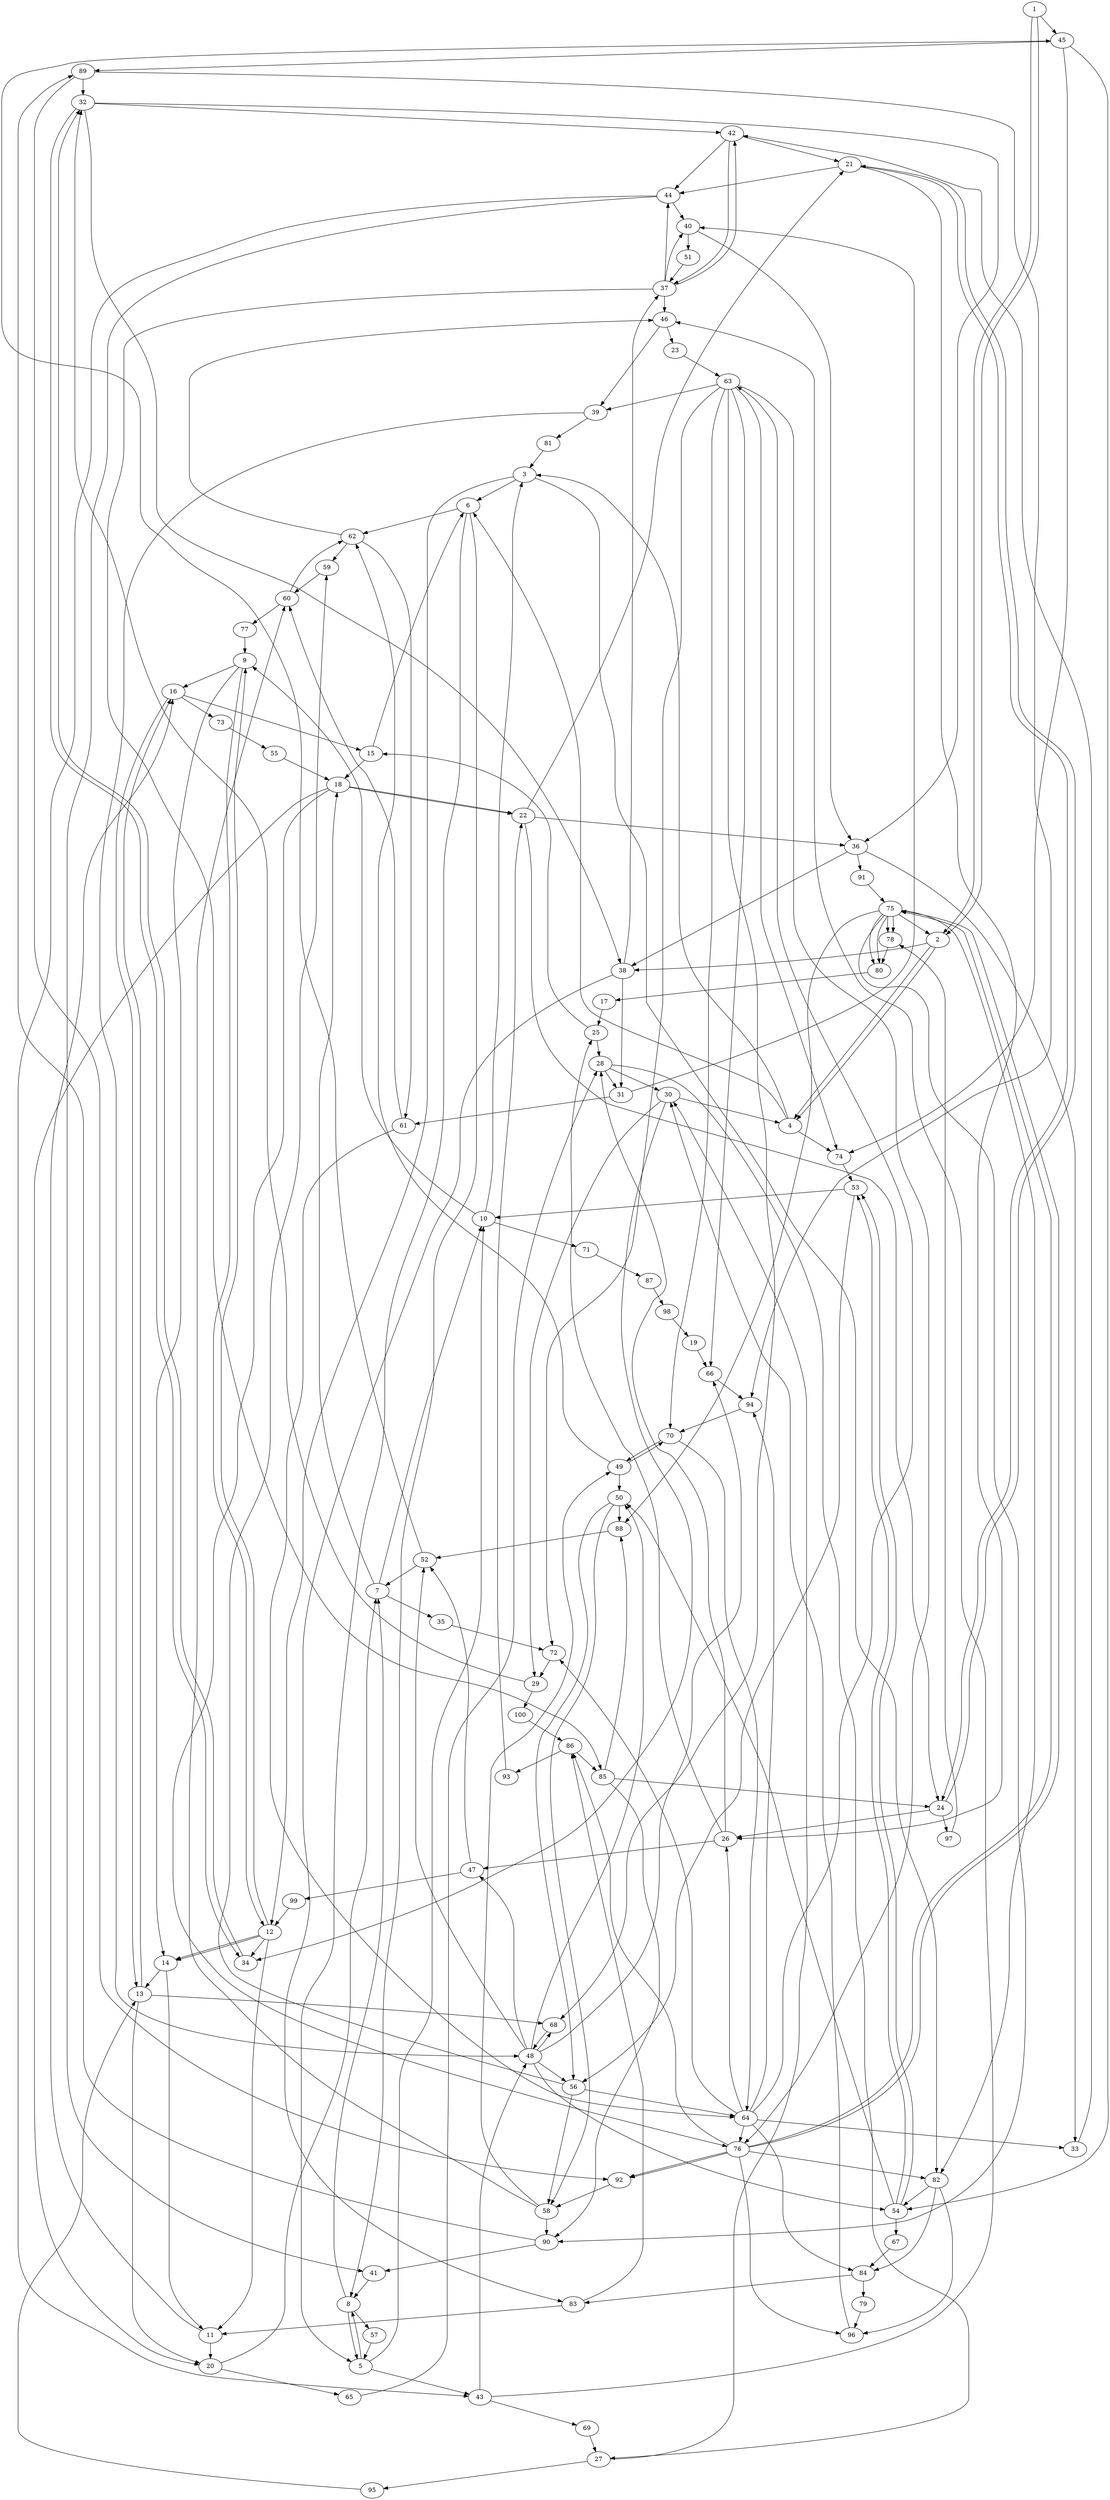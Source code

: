 // The Round Graph
digraph DFS {
	1 -> 45
	45 -> 89
	89 -> 32
	32 -> 42
	42 -> 21
	21 -> 44
	44 -> 40
	40 -> 51
	51 -> 37
	37 -> 85
	85 -> 24
	24 -> 97
	97 -> 78
	78 -> 80
	80 -> 17
	17 -> 25
	25 -> 15
	15 -> 6
	6 -> 62
	62 -> 46
	46 -> 23
	23 -> 63
	63 -> 39
	39 -> 81
	81 -> 3
	3 -> 82
	82 -> 54
	54 -> 67
	67 -> 84
	84 -> 79
	79 -> 96
	96 -> 30
	30 -> 4
	4 -> 74
	74 -> 53
	53 -> 10
	10 -> 71
	71 -> 87
	87 -> 98
	98 -> 19
	19 -> 66
	66 -> 94
	94 -> 70
	70 -> 49
	49 -> 50
	50 -> 88
	88 -> 52
	52 -> 7
	7 -> 35
	35 -> 72
	72 -> 29
	29 -> 100
	100 -> 86
	86 -> 93
	93 -> 22
	22 -> 36
	36 -> 91
	91 -> 75
	75 -> 2
	2 -> 38
	38 -> 83
	83 -> 11
	11 -> 20
	20 -> 65
	65 -> 28
	28 -> 31
	31 -> 61
	61 -> 60
	60 -> 77
	77 -> 9
	9 -> 16
	16 -> 73
	73 -> 55
	55 -> 18
	18 -> 76
	76 -> 92
	92 -> 58
	58 -> 90
	90 -> 41
	41 -> 8
	8 -> 57
	57 -> 5
	5 -> 43
	43 -> 69
	69 -> 27
	27 -> 95
	95 -> 13
	13 -> 68
	68 -> 48
	48 -> 56
	56 -> 59
	56 -> 64
	64 -> 33
	64 -> 26
	26 -> 47
	47 -> 99
	99 -> 12
	12 -> 14
	12 -> 34
	1 -> 2
	2 -> 4
	4 -> 3
	3 -> 6
	6 -> 5
	5 -> 8
	8 -> 7
	7 -> 10
	10 -> 9
	9 -> 12
	12 -> 11
	12 -> 14
	14 -> 13
	13 -> 16
	16 -> 15
	15 -> 18
	18 -> 20
	18 -> 22
	22 -> 21
	21 -> 24
	24 -> 26
	26 -> 25
	25 -> 28
	28 -> 30
	30 -> 29
	29 -> 32
	32 -> 34
	32 -> 36
	36 -> 38
	38 -> 37
	37 -> 40
	37 -> 42
	42 -> 44
	44 -> 43
	43 -> 46
	43 -> 48
	48 -> 50
	48 -> 52
	48 -> 54
	54 -> 53
	53 -> 56
	56 -> 58
	58 -> 60
	60 -> 62
	62 -> 61
	61 -> 64
	64 -> 63
	63 -> 66
	63 -> 68
	63 -> 70
	63 -> 72
	63 -> 74
	63 -> 76
	76 -> 75
	75 -> 78
	75 -> 80
	75 -> 82
	82 -> 84
	84 -> 83
	83 -> 86
	86 -> 85
	85 -> 88
	85 -> 90
	90 -> 89
	89 -> 92
	89 -> 94
	82 -> 96
	1 -> 2
	2 -> 4
	4 -> 6
	6 -> 8
	8 -> 5
	5 -> 10
	10 -> 3
	3 -> 12
	12 -> 9
	9 -> 14
	14 -> 11
	11 -> 16
	16 -> 13
	13 -> 20
	20 -> 7
	7 -> 18
	18 -> 22
	22 -> 24
	24 -> 21
	21 -> 26
	26 -> 28
	28 -> 27
	27 -> 30
	30 -> 34
	34 -> 32
	32 -> 38
	38 -> 31
	31 -> 40
	40 -> 36
	36 -> 33
	33 -> 42
	42 -> 37
	37 -> 44
	44 -> 41
	37 -> 46
	46 -> 39
	39 -> 48
	48 -> 47
	47 -> 52
	52 -> 45
	45 -> 54
	54 -> 50
	50 -> 56
	50 -> 58
	58 -> 49
	49 -> 62
	62 -> 59
	59 -> 60
	49 -> 70
	70 -> 64
	64 -> 72
	64 -> 76
	76 -> 75
	75 -> 78
	75 -> 80
	75 -> 88
	75 -> 90
	76 -> 82
	76 -> 86
	76 -> 92
	76 -> 96
	64 -> 84
	64 -> 94
	54 -> 53
	45 -> 74
	48 -> 66
	48 -> 68
}
